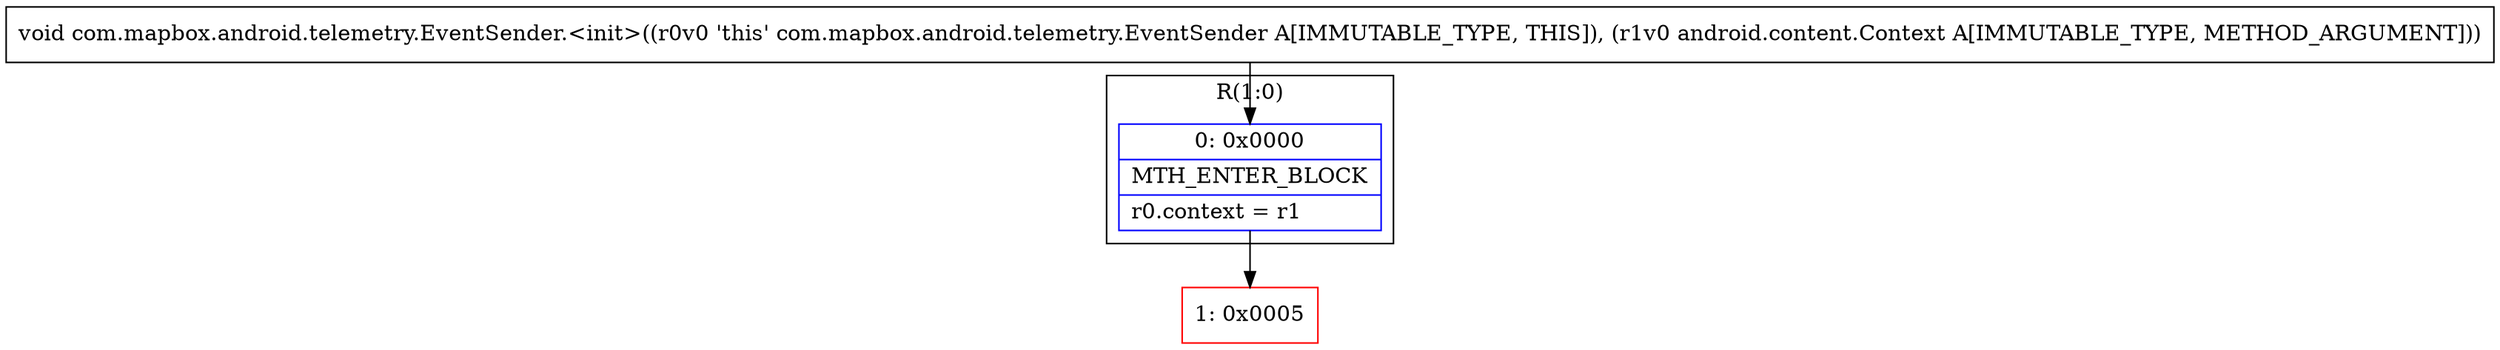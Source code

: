 digraph "CFG forcom.mapbox.android.telemetry.EventSender.\<init\>(Landroid\/content\/Context;)V" {
subgraph cluster_Region_2119263840 {
label = "R(1:0)";
node [shape=record,color=blue];
Node_0 [shape=record,label="{0\:\ 0x0000|MTH_ENTER_BLOCK\l|r0.context = r1\l}"];
}
Node_1 [shape=record,color=red,label="{1\:\ 0x0005}"];
MethodNode[shape=record,label="{void com.mapbox.android.telemetry.EventSender.\<init\>((r0v0 'this' com.mapbox.android.telemetry.EventSender A[IMMUTABLE_TYPE, THIS]), (r1v0 android.content.Context A[IMMUTABLE_TYPE, METHOD_ARGUMENT])) }"];
MethodNode -> Node_0;
Node_0 -> Node_1;
}

